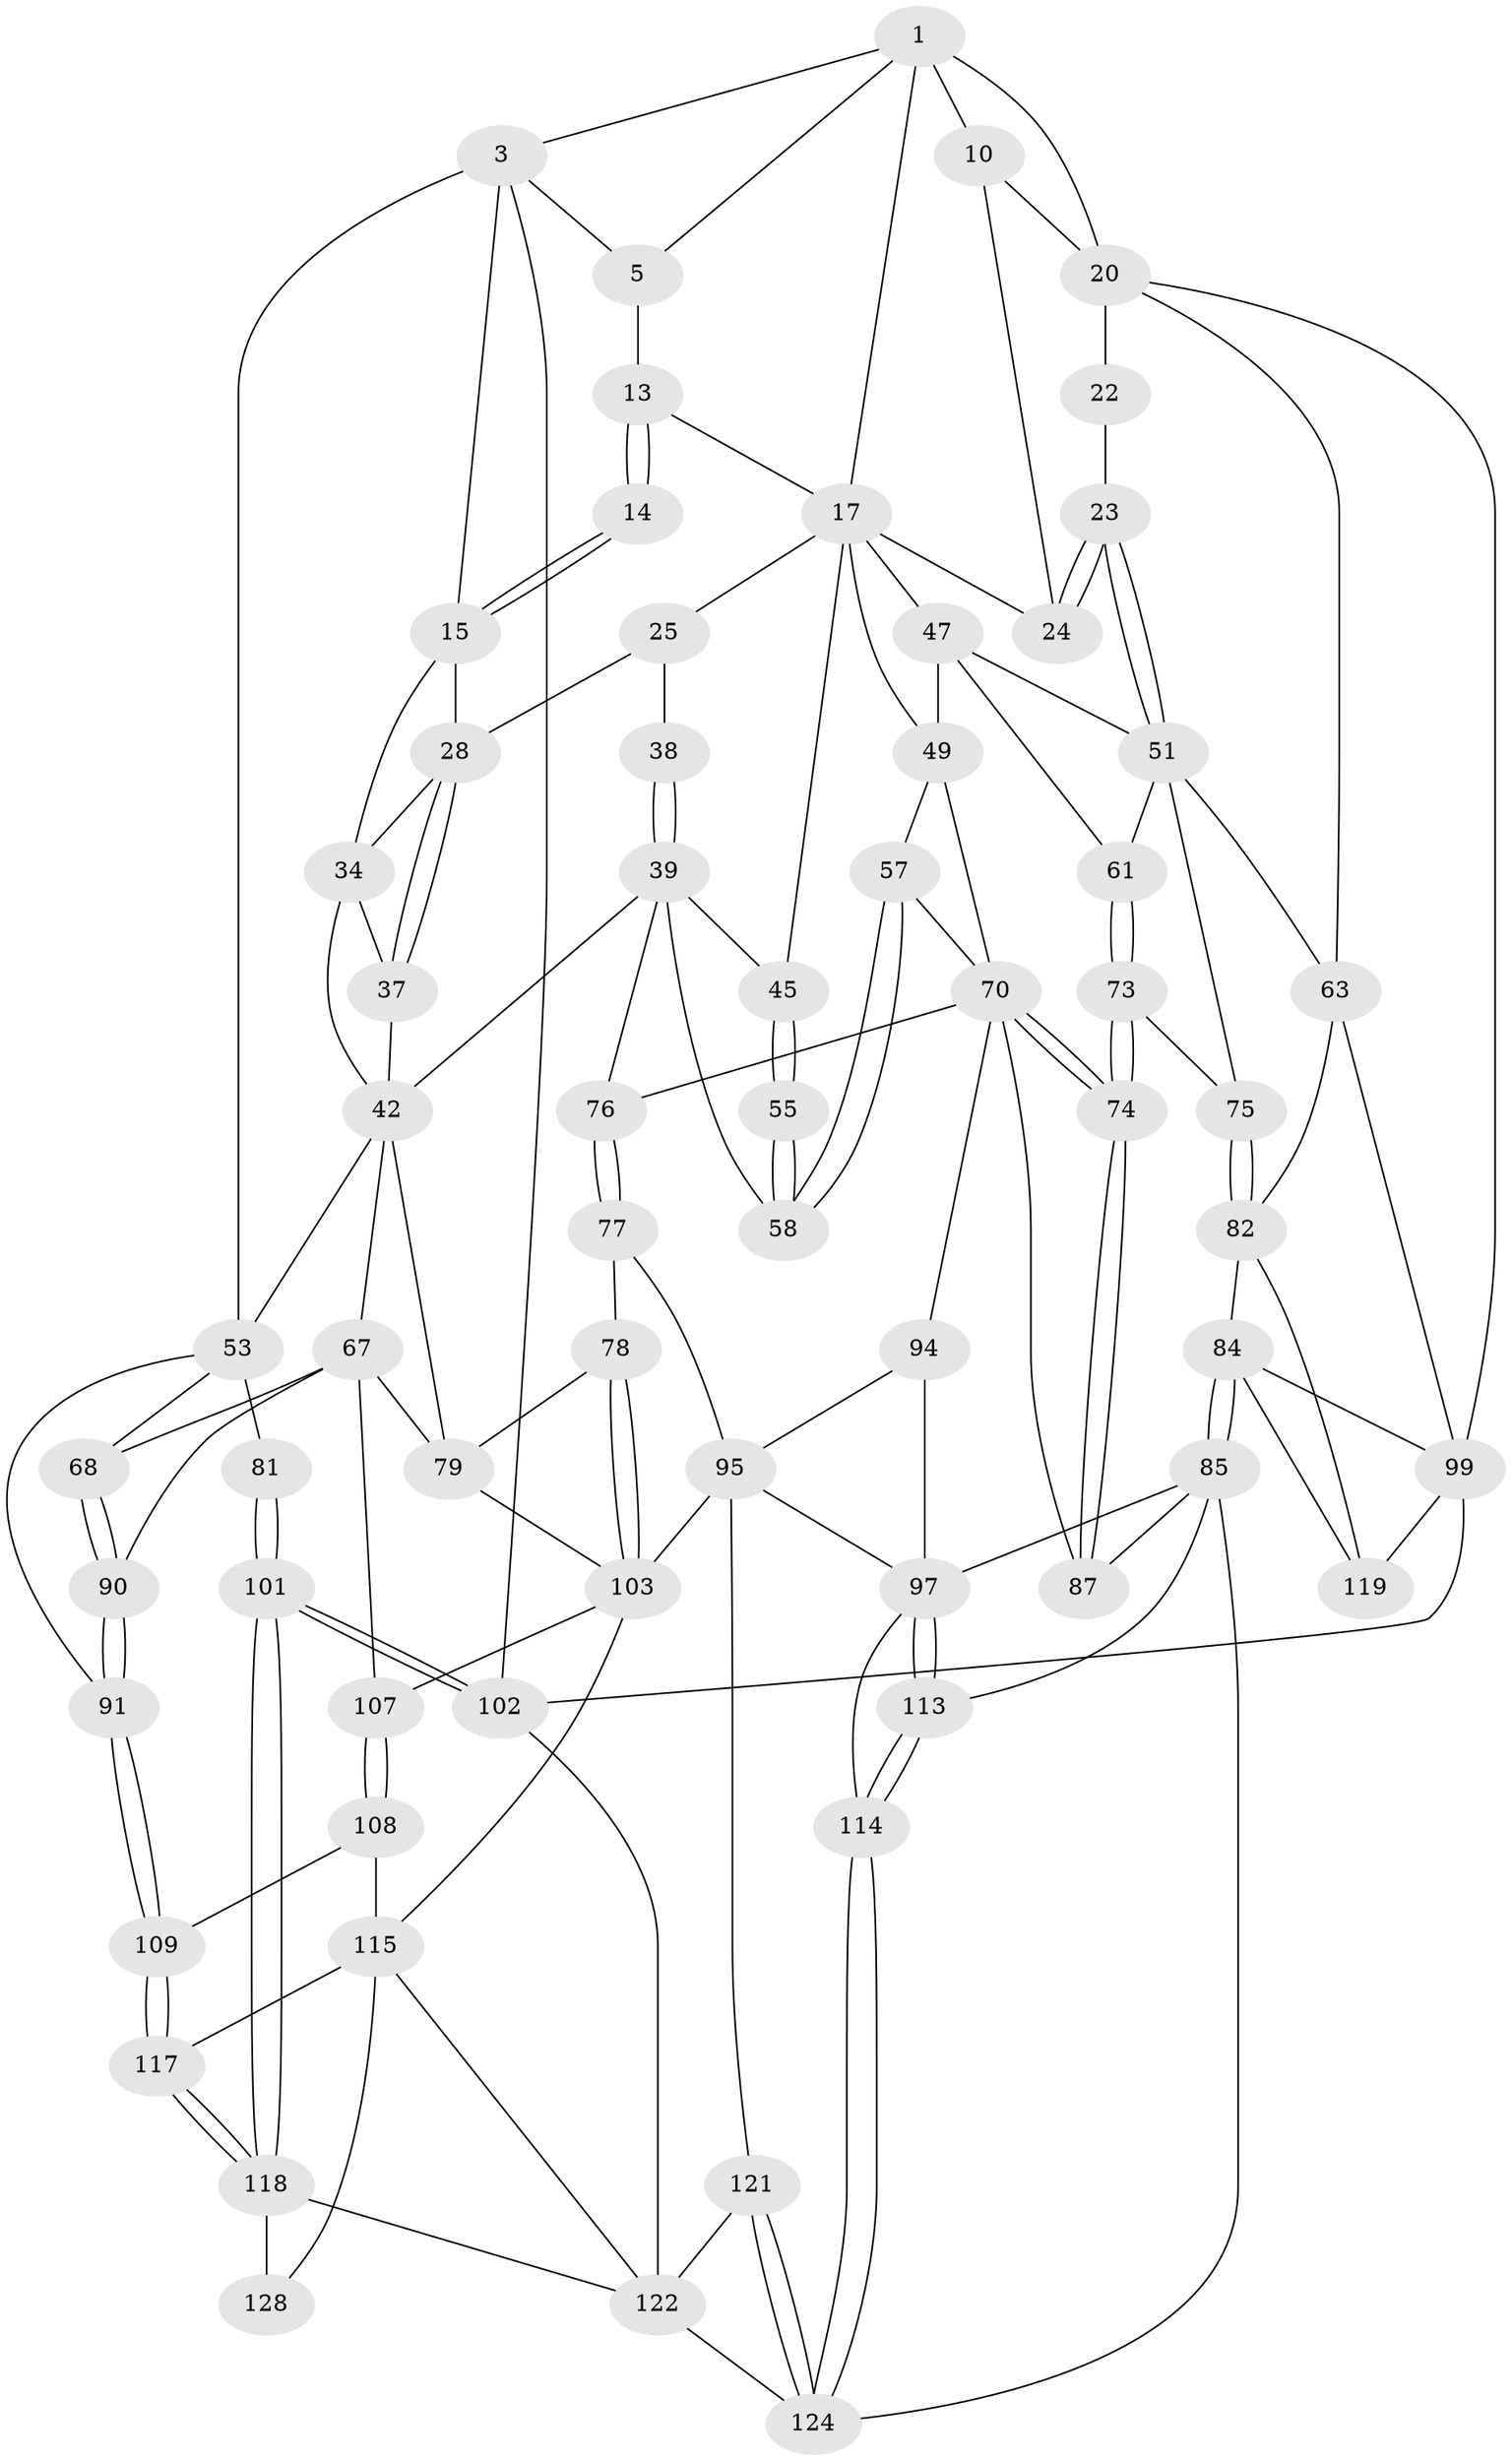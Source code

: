 // original degree distribution, {3: 0.022556390977443608, 4: 0.20300751879699247, 5: 0.5789473684210527, 6: 0.19548872180451127}
// Generated by graph-tools (version 1.1) at 2025/17/03/09/25 04:17:12]
// undirected, 66 vertices, 151 edges
graph export_dot {
graph [start="1"]
  node [color=gray90,style=filled];
  1 [pos="+0.6198096986914307+0",super="+2+7"];
  3 [pos="+0+0",super="+4+33"];
  5 [pos="+0.21704070240918966+0",super="+6"];
  10 [pos="+0.8568966538408096+0.07779139440020358",super="+11"];
  13 [pos="+0.3547466727329264+0.17147425603741456"];
  14 [pos="+0.22552360018092252+0.18658939254335147"];
  15 [pos="+0.12822627795503252+0.16396674484654883",super="+30+16"];
  17 [pos="+0.4424366785679619+0.2280827857027841",super="+31+18"];
  20 [pos="+1+0.20035405604305956",super="+21+62"];
  22 [pos="+0.8675801444726896+0.3252830795271814"];
  23 [pos="+0.8552496892141616+0.3280436301809152"];
  24 [pos="+0.6843049021046596+0.23783007980482582"];
  25 [pos="+0.24445258636340125+0.23479307897824378",super="+27+26"];
  28 [pos="+0.216332635102466+0.28141757810561996",super="+29"];
  34 [pos="+0.12993197087159736+0.2847673659983071",super="+36+35"];
  37 [pos="+0.16102819601786064+0.34314696142581175"];
  38 [pos="+0.2949345456618394+0.31562593270610334"];
  39 [pos="+0.2951662791287011+0.3469591329437609",super="+40"];
  42 [pos="+0.2003597223531194+0.4232560973135788",super="+43+66"];
  45 [pos="+0.39357796076741824+0.3507552803658396",super="+46"];
  47 [pos="+0.6365538182538997+0.32898214658259956",super="+48"];
  49 [pos="+0.47055240664431486+0.3451876325947235",super="+56"];
  51 [pos="+0.8135418531688574+0.4050589718652019",super="+52+65"];
  53 [pos="+0.059110627282243554+0.4364438542571952",super="+69+54"];
  55 [pos="+0.37089935488126313+0.3996000839517148"];
  57 [pos="+0.4209329796831239+0.4642114760106644"];
  58 [pos="+0.40193337067764723+0.4499976725648971"];
  61 [pos="+0.6497579243244668+0.4291403389115646"];
  63 [pos="+1+0.5541986853162811",super="+64"];
  67 [pos="+0.14925452292005098+0.5150775421900803",super="+89"];
  68 [pos="+0.144446529205122+0.5177271441473678"];
  70 [pos="+0.5298141311511606+0.4565635308863317",super="+71"];
  73 [pos="+0.6640466098597128+0.45898523158656535"];
  74 [pos="+0.5669170756928779+0.532814248101109"];
  75 [pos="+0.6842790371549525+0.4717986526938852"];
  76 [pos="+0.3354956956900243+0.5552152033873915"];
  77 [pos="+0.3345016962014829+0.5573779741557675"];
  78 [pos="+0.2885200876295685+0.5761014145852995"];
  79 [pos="+0.2814410821383057+0.5779899309660351",super="+88"];
  81 [pos="+0+0.6392702181680617"];
  82 [pos="+0.7714562260963125+0.6922062484473805",super="+83"];
  84 [pos="+0.744211044930082+0.714066378009642",super="+127"];
  85 [pos="+0.6317950377236428+0.7052290903933115",super="+120+86"];
  87 [pos="+0.5586906977030927+0.5432187132654712"];
  90 [pos="+0.11146391856392245+0.6220241363953237"];
  91 [pos="+0.005900238756760123+0.6378401279280683"];
  94 [pos="+0.4707741062410663+0.6757981501594844"];
  95 [pos="+0.4203111698865679+0.6771107916079031",super="+110+96"];
  97 [pos="+0.5025756413039821+0.6844711210807151",super="+98"];
  99 [pos="+1+1",super="+100"];
  101 [pos="+0+0.9287883356936661"];
  102 [pos="+0+1"];
  103 [pos="+0.30244047625779147+0.6963789931496417",super="+104"];
  107 [pos="+0.18242837797720488+0.7070983052857479"];
  108 [pos="+0.09856090765949542+0.7506380869174547"];
  109 [pos="+0.09505834250654069+0.7506903476570158"];
  113 [pos="+0.47708239852256856+0.8056912163191698"];
  114 [pos="+0.4197062239058096+0.8616890150970542"];
  115 [pos="+0.15635936387412003+0.8250605549599812",super="+116+123"];
  117 [pos="+0.04538070778015582+0.8138443508260799"];
  118 [pos="+0+0.849969716705867",super="+129"];
  119 [pos="+0.853020542478325+0.8365290760375557"];
  121 [pos="+0.2725599190814133+0.7677450589529691"];
  122 [pos="+0.209118333569243+0.8623195254936338",super="+131"];
  124 [pos="+0.4156416845650021+1",super="+126"];
  128 [pos="+0.1367978450227597+0.881435707152861"];
  1 -- 10 [weight=2];
  1 -- 3;
  1 -- 20;
  1 -- 17;
  1 -- 5;
  3 -- 102;
  3 -- 5;
  3 -- 53;
  3 -- 15 [weight=2];
  5 -- 13;
  10 -- 24;
  10 -- 20;
  13 -- 14;
  13 -- 14;
  13 -- 17;
  14 -- 15;
  14 -- 15;
  15 -- 34 [weight=2];
  15 -- 28;
  17 -- 24;
  17 -- 47;
  17 -- 49;
  17 -- 45;
  17 -- 25;
  20 -- 99;
  20 -- 22 [weight=2];
  20 -- 63;
  22 -- 23;
  23 -- 24;
  23 -- 24;
  23 -- 51;
  23 -- 51;
  25 -- 28;
  25 -- 38 [weight=2];
  28 -- 37;
  28 -- 37;
  28 -- 34;
  34 -- 37;
  34 -- 42;
  37 -- 42;
  38 -- 39;
  38 -- 39;
  39 -- 58;
  39 -- 42;
  39 -- 76;
  39 -- 45;
  42 -- 53;
  42 -- 67;
  42 -- 79;
  45 -- 55 [weight=2];
  45 -- 55;
  47 -- 49 [weight=2];
  47 -- 61;
  47 -- 51;
  49 -- 57;
  49 -- 70;
  51 -- 61;
  51 -- 75;
  51 -- 63;
  53 -- 81 [weight=2];
  53 -- 91;
  53 -- 68;
  55 -- 58;
  55 -- 58;
  57 -- 58;
  57 -- 58;
  57 -- 70;
  61 -- 73;
  61 -- 73;
  63 -- 82;
  63 -- 99;
  67 -- 68;
  67 -- 107;
  67 -- 90;
  67 -- 79;
  68 -- 90;
  68 -- 90;
  70 -- 74;
  70 -- 74;
  70 -- 87;
  70 -- 76;
  70 -- 94;
  73 -- 74;
  73 -- 74;
  73 -- 75;
  74 -- 87;
  74 -- 87;
  75 -- 82;
  75 -- 82;
  76 -- 77;
  76 -- 77;
  77 -- 78;
  77 -- 95;
  78 -- 79;
  78 -- 103;
  78 -- 103;
  79 -- 103;
  81 -- 101;
  81 -- 101;
  82 -- 84;
  82 -- 119;
  84 -- 85 [weight=2];
  84 -- 85;
  84 -- 99;
  84 -- 119;
  85 -- 113;
  85 -- 97;
  85 -- 87;
  85 -- 124;
  90 -- 91;
  90 -- 91;
  91 -- 109;
  91 -- 109;
  94 -- 95;
  94 -- 97;
  95 -- 97;
  95 -- 103 [weight=2];
  95 -- 121;
  97 -- 113;
  97 -- 113;
  97 -- 114;
  99 -- 102;
  99 -- 119;
  101 -- 102;
  101 -- 102;
  101 -- 118;
  101 -- 118;
  102 -- 122;
  103 -- 115;
  103 -- 107;
  107 -- 108;
  107 -- 108;
  108 -- 109;
  108 -- 115;
  109 -- 117;
  109 -- 117;
  113 -- 114;
  113 -- 114;
  114 -- 124;
  114 -- 124;
  115 -- 117;
  115 -- 128;
  115 -- 122;
  117 -- 118;
  117 -- 118;
  118 -- 128 [weight=2];
  118 -- 122;
  121 -- 122;
  121 -- 124;
  121 -- 124;
  122 -- 124;
}
